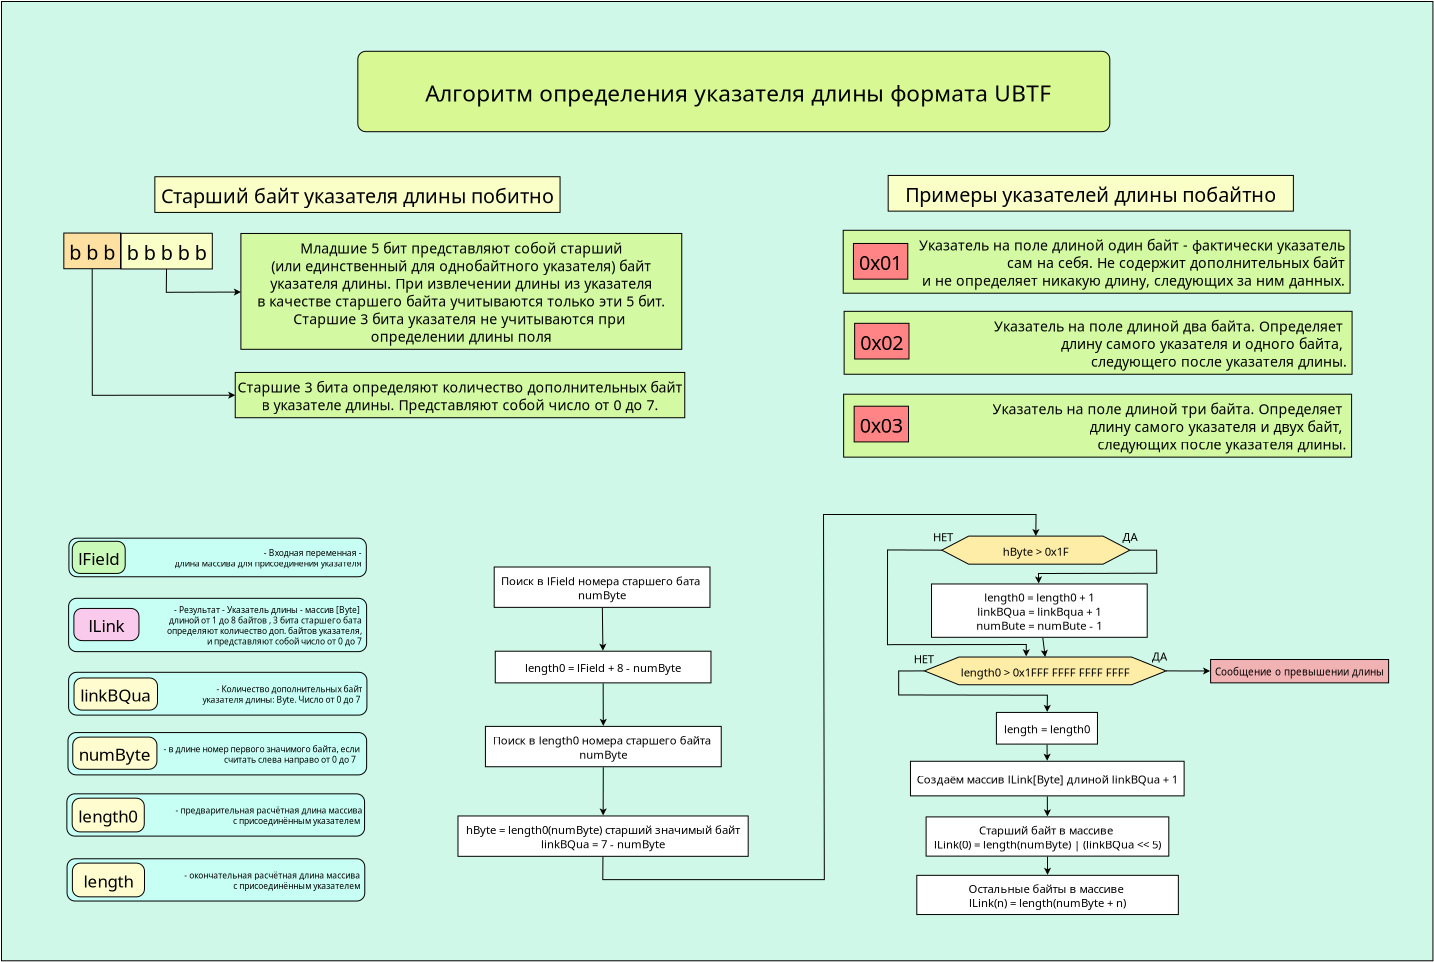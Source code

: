<?xml version="1.0" encoding="UTF-8"?>
<dia:diagram xmlns:dia="http://www.lysator.liu.se/~alla/dia/">
  <dia:layer name="Фон" visible="true" connectable="true" active="true">
    <dia:group>
      <dia:attribute name="meta">
        <dia:composite type="dict"/>
      </dia:attribute>
      <dia:attribute name="matrix">
        <dia:matrix xx="1" xy="0" yx="0" yy="1" x0="-152" y0="-122.864"/>
      </dia:attribute>
      <dia:object type="Standard - Box" version="0" id="O0">
        <dia:attribute name="obj_pos">
          <dia:point val="2.668,-64.888"/>
        </dia:attribute>
        <dia:attribute name="obj_bb">
          <dia:rectangle val="2.618,-64.938;145.86,31.091"/>
        </dia:attribute>
        <dia:attribute name="elem_corner">
          <dia:point val="2.668,-64.888"/>
        </dia:attribute>
        <dia:attribute name="elem_width">
          <dia:real val="143.143"/>
        </dia:attribute>
        <dia:attribute name="elem_height">
          <dia:real val="95.929"/>
        </dia:attribute>
        <dia:attribute name="inner_color">
          <dia:color val="#cff8e8ff"/>
        </dia:attribute>
        <dia:attribute name="show_background">
          <dia:boolean val="true"/>
        </dia:attribute>
      </dia:object>
      <dia:object type="Flowchart - Box" version="0" id="O1">
        <dia:attribute name="obj_pos">
          <dia:point val="38.301,-59.909"/>
        </dia:attribute>
        <dia:attribute name="obj_bb">
          <dia:rectangle val="38.251,-59.959;113.547,-51.82"/>
        </dia:attribute>
        <dia:attribute name="elem_corner">
          <dia:point val="38.301,-59.909"/>
        </dia:attribute>
        <dia:attribute name="elem_width">
          <dia:real val="75.196"/>
        </dia:attribute>
        <dia:attribute name="elem_height">
          <dia:real val="8.039"/>
        </dia:attribute>
        <dia:attribute name="border_width">
          <dia:real val="0.1"/>
        </dia:attribute>
        <dia:attribute name="inner_color">
          <dia:color val="#d8f894ff"/>
        </dia:attribute>
        <dia:attribute name="show_background">
          <dia:boolean val="true"/>
        </dia:attribute>
        <dia:attribute name="corner_radius">
          <dia:real val="0.8"/>
        </dia:attribute>
        <dia:attribute name="padding">
          <dia:real val="0.5"/>
        </dia:attribute>
        <dia:attribute name="text">
          <dia:composite type="text">
            <dia:attribute name="string">
              <dia:string>#Алгоритм определения указателя длины формата UBTF#</dia:string>
            </dia:attribute>
            <dia:attribute name="font">
              <dia:font family="sans" style="0" name="Helvetica"/>
            </dia:attribute>
            <dia:attribute name="height">
              <dia:real val="2.822"/>
            </dia:attribute>
            <dia:attribute name="pos">
              <dia:point val="75.899,-54.887"/>
            </dia:attribute>
            <dia:attribute name="color">
              <dia:color val="#000000ff"/>
            </dia:attribute>
            <dia:attribute name="alignment">
              <dia:enum val="1"/>
            </dia:attribute>
          </dia:composite>
        </dia:attribute>
      </dia:object>
      <dia:group>
        <dia:attribute name="meta">
          <dia:composite type="dict"/>
        </dia:attribute>
        <dia:attribute name="matrix">
          <dia:matrix xx="1.013" xy="0" yx="0" yy="1" x0="6.365" y0="29.118"/>
        </dia:attribute>
        <dia:object type="Flowchart - Box" version="0" id="O2">
          <dia:attribute name="obj_pos">
            <dia:point val="2.915,-20.9"/>
          </dia:attribute>
          <dia:attribute name="obj_bb">
            <dia:rectangle val="2.865,-20.95;32.444,-16.617"/>
          </dia:attribute>
          <dia:attribute name="elem_corner">
            <dia:point val="2.915,-20.9"/>
          </dia:attribute>
          <dia:attribute name="elem_width">
            <dia:real val="29.479"/>
          </dia:attribute>
          <dia:attribute name="elem_height">
            <dia:real val="4.233"/>
          </dia:attribute>
          <dia:attribute name="border_width">
            <dia:real val="0.1"/>
          </dia:attribute>
          <dia:attribute name="inner_color">
            <dia:color val="#c7fff5ff"/>
          </dia:attribute>
          <dia:attribute name="show_background">
            <dia:boolean val="true"/>
          </dia:attribute>
          <dia:attribute name="corner_radius">
            <dia:real val="0.8"/>
          </dia:attribute>
          <dia:attribute name="padding">
            <dia:real val="0.5"/>
          </dia:attribute>
          <dia:attribute name="text">
            <dia:composite type="text">
              <dia:attribute name="string">
                <dia:string># - в длине номер первого значимого байта, если
считать слева направо от 0 до 7   #</dia:string>
              </dia:attribute>
              <dia:attribute name="font">
                <dia:font family="sans" style="0" name="Helvetica"/>
              </dia:attribute>
              <dia:attribute name="height">
                <dia:real val="1.058"/>
              </dia:attribute>
              <dia:attribute name="pos">
                <dia:point val="31.944,-18.936"/>
              </dia:attribute>
              <dia:attribute name="color">
                <dia:color val="#000000ff"/>
              </dia:attribute>
              <dia:attribute name="alignment">
                <dia:enum val="2"/>
              </dia:attribute>
            </dia:composite>
          </dia:attribute>
        </dia:object>
        <dia:object type="Flowchart - Box" version="0" id="O3">
          <dia:attribute name="obj_pos">
            <dia:point val="3.384,-20.446"/>
          </dia:attribute>
          <dia:attribute name="obj_bb">
            <dia:rectangle val="3.334,-20.496;11.742,-17.179"/>
          </dia:attribute>
          <dia:attribute name="elem_corner">
            <dia:point val="3.384,-20.446"/>
          </dia:attribute>
          <dia:attribute name="elem_width">
            <dia:real val="8.308"/>
          </dia:attribute>
          <dia:attribute name="elem_height">
            <dia:real val="3.217"/>
          </dia:attribute>
          <dia:attribute name="border_width">
            <dia:real val="0.1"/>
          </dia:attribute>
          <dia:attribute name="inner_color">
            <dia:color val="#fffdd0ff"/>
          </dia:attribute>
          <dia:attribute name="show_background">
            <dia:boolean val="true"/>
          </dia:attribute>
          <dia:attribute name="corner_radius">
            <dia:real val="0.8"/>
          </dia:attribute>
          <dia:attribute name="padding">
            <dia:real val="0.5"/>
          </dia:attribute>
          <dia:attribute name="text">
            <dia:composite type="text">
              <dia:attribute name="string">
                <dia:string>#numByte#</dia:string>
              </dia:attribute>
              <dia:attribute name="font">
                <dia:font family="sans" style="0" name="Helvetica"/>
              </dia:attribute>
              <dia:attribute name="height">
                <dia:real val="2.117"/>
              </dia:attribute>
              <dia:attribute name="pos">
                <dia:point val="7.538,-18.085"/>
              </dia:attribute>
              <dia:attribute name="color">
                <dia:color val="#000000ff"/>
              </dia:attribute>
              <dia:attribute name="alignment">
                <dia:enum val="1"/>
              </dia:attribute>
            </dia:composite>
          </dia:attribute>
        </dia:object>
      </dia:group>
      <dia:group>
        <dia:attribute name="meta">
          <dia:composite type="dict"/>
        </dia:attribute>
        <dia:attribute name="matrix"/>
        <dia:object type="Flowchart - Box" version="0" id="O4">
          <dia:attribute name="obj_pos">
            <dia:point val="9.204,14.345"/>
          </dia:attribute>
          <dia:attribute name="obj_bb">
            <dia:rectangle val="9.154,14.295;39.024,18.624"/>
          </dia:attribute>
          <dia:attribute name="elem_corner">
            <dia:point val="9.204,14.345"/>
          </dia:attribute>
          <dia:attribute name="elem_width">
            <dia:real val="29.771"/>
          </dia:attribute>
          <dia:attribute name="elem_height">
            <dia:real val="4.229"/>
          </dia:attribute>
          <dia:attribute name="border_width">
            <dia:real val="0.1"/>
          </dia:attribute>
          <dia:attribute name="inner_color">
            <dia:color val="#c7fff5ff"/>
          </dia:attribute>
          <dia:attribute name="show_background">
            <dia:boolean val="true"/>
          </dia:attribute>
          <dia:attribute name="corner_radius">
            <dia:real val="0.8"/>
          </dia:attribute>
          <dia:attribute name="padding">
            <dia:real val="0.5"/>
          </dia:attribute>
          <dia:attribute name="text">
            <dia:composite type="text">
              <dia:attribute name="string">
                <dia:string># - предварительная расчётная длина массива
с присоединённым указателем#</dia:string>
              </dia:attribute>
              <dia:attribute name="font">
                <dia:font family="sans" style="0" name="Helvetica"/>
              </dia:attribute>
              <dia:attribute name="height">
                <dia:real val="1.058"/>
              </dia:attribute>
              <dia:attribute name="pos">
                <dia:point val="38.524,16.307"/>
              </dia:attribute>
              <dia:attribute name="color">
                <dia:color val="#000000ff"/>
              </dia:attribute>
              <dia:attribute name="alignment">
                <dia:enum val="2"/>
              </dia:attribute>
            </dia:composite>
          </dia:attribute>
        </dia:object>
        <dia:object type="Flowchart - Box" version="0" id="O5">
          <dia:attribute name="obj_pos">
            <dia:point val="9.735,14.781"/>
          </dia:attribute>
          <dia:attribute name="obj_bb">
            <dia:rectangle val="9.685,14.731;16.995,18.205"/>
          </dia:attribute>
          <dia:attribute name="elem_corner">
            <dia:point val="9.735,14.781"/>
          </dia:attribute>
          <dia:attribute name="elem_width">
            <dia:real val="7.21"/>
          </dia:attribute>
          <dia:attribute name="elem_height">
            <dia:real val="3.374"/>
          </dia:attribute>
          <dia:attribute name="border_width">
            <dia:real val="0.1"/>
          </dia:attribute>
          <dia:attribute name="inner_color">
            <dia:color val="#fffdd0ff"/>
          </dia:attribute>
          <dia:attribute name="show_background">
            <dia:boolean val="true"/>
          </dia:attribute>
          <dia:attribute name="corner_radius">
            <dia:real val="0.8"/>
          </dia:attribute>
          <dia:attribute name="padding">
            <dia:real val="0.5"/>
          </dia:attribute>
          <dia:attribute name="text">
            <dia:composite type="text">
              <dia:attribute name="string">
                <dia:string>#length0#</dia:string>
              </dia:attribute>
              <dia:attribute name="font">
                <dia:font family="sans" style="0" name="Helvetica"/>
              </dia:attribute>
              <dia:attribute name="height">
                <dia:real val="2.117"/>
              </dia:attribute>
              <dia:attribute name="pos">
                <dia:point val="13.34,17.22"/>
              </dia:attribute>
              <dia:attribute name="color">
                <dia:color val="#000000ff"/>
              </dia:attribute>
              <dia:attribute name="alignment">
                <dia:enum val="1"/>
              </dia:attribute>
            </dia:composite>
          </dia:attribute>
        </dia:object>
      </dia:group>
      <dia:group>
        <dia:attribute name="meta">
          <dia:composite type="dict"/>
        </dia:attribute>
        <dia:attribute name="matrix"/>
        <dia:object type="Flowchart - Box" version="0" id="O6">
          <dia:attribute name="obj_pos">
            <dia:point val="9.225,20.838"/>
          </dia:attribute>
          <dia:attribute name="obj_bb">
            <dia:rectangle val="9.175,20.788;39.046,25.117"/>
          </dia:attribute>
          <dia:attribute name="elem_corner">
            <dia:point val="9.225,20.838"/>
          </dia:attribute>
          <dia:attribute name="elem_width">
            <dia:real val="29.771"/>
          </dia:attribute>
          <dia:attribute name="elem_height">
            <dia:real val="4.229"/>
          </dia:attribute>
          <dia:attribute name="border_width">
            <dia:real val="0.1"/>
          </dia:attribute>
          <dia:attribute name="inner_color">
            <dia:color val="#c7fff5ff"/>
          </dia:attribute>
          <dia:attribute name="show_background">
            <dia:boolean val="true"/>
          </dia:attribute>
          <dia:attribute name="corner_radius">
            <dia:real val="0.8"/>
          </dia:attribute>
          <dia:attribute name="padding">
            <dia:real val="0.5"/>
          </dia:attribute>
          <dia:attribute name="text">
            <dia:composite type="text">
              <dia:attribute name="string">
                <dia:string># - окончательная расчётная длина массива
с присоединённым указателем#</dia:string>
              </dia:attribute>
              <dia:attribute name="font">
                <dia:font family="sans" style="0" name="Helvetica"/>
              </dia:attribute>
              <dia:attribute name="height">
                <dia:real val="1.058"/>
              </dia:attribute>
              <dia:attribute name="pos">
                <dia:point val="38.546,22.799"/>
              </dia:attribute>
              <dia:attribute name="color">
                <dia:color val="#000000ff"/>
              </dia:attribute>
              <dia:attribute name="alignment">
                <dia:enum val="2"/>
              </dia:attribute>
            </dia:composite>
          </dia:attribute>
        </dia:object>
        <dia:object type="Flowchart - Box" version="0" id="O7">
          <dia:attribute name="obj_pos">
            <dia:point val="9.757,21.274"/>
          </dia:attribute>
          <dia:attribute name="obj_bb">
            <dia:rectangle val="9.707,21.224;17.017,24.697"/>
          </dia:attribute>
          <dia:attribute name="elem_corner">
            <dia:point val="9.757,21.274"/>
          </dia:attribute>
          <dia:attribute name="elem_width">
            <dia:real val="7.21"/>
          </dia:attribute>
          <dia:attribute name="elem_height">
            <dia:real val="3.374"/>
          </dia:attribute>
          <dia:attribute name="border_width">
            <dia:real val="0.1"/>
          </dia:attribute>
          <dia:attribute name="inner_color">
            <dia:color val="#fffdd0ff"/>
          </dia:attribute>
          <dia:attribute name="show_background">
            <dia:boolean val="true"/>
          </dia:attribute>
          <dia:attribute name="corner_radius">
            <dia:real val="0.8"/>
          </dia:attribute>
          <dia:attribute name="padding">
            <dia:real val="0.5"/>
          </dia:attribute>
          <dia:attribute name="text">
            <dia:composite type="text">
              <dia:attribute name="string">
                <dia:string>#length#</dia:string>
              </dia:attribute>
              <dia:attribute name="font">
                <dia:font family="sans" style="0" name="Helvetica"/>
              </dia:attribute>
              <dia:attribute name="height">
                <dia:real val="2.117"/>
              </dia:attribute>
              <dia:attribute name="pos">
                <dia:point val="13.362,23.712"/>
              </dia:attribute>
              <dia:attribute name="color">
                <dia:color val="#000000ff"/>
              </dia:attribute>
              <dia:attribute name="alignment">
                <dia:enum val="1"/>
              </dia:attribute>
            </dia:composite>
          </dia:attribute>
        </dia:object>
      </dia:group>
      <dia:group>
        <dia:attribute name="meta">
          <dia:composite type="dict"/>
        </dia:attribute>
        <dia:attribute name="matrix"/>
        <dia:object type="Flowchart - Box" version="0" id="O8">
          <dia:attribute name="obj_pos">
            <dia:point val="9.41,-11.221"/>
          </dia:attribute>
          <dia:attribute name="obj_bb">
            <dia:rectangle val="9.36,-11.271;39.202,-7.314"/>
          </dia:attribute>
          <dia:attribute name="elem_corner">
            <dia:point val="9.41,-11.221"/>
          </dia:attribute>
          <dia:attribute name="elem_width">
            <dia:real val="29.741"/>
          </dia:attribute>
          <dia:attribute name="elem_height">
            <dia:real val="3.858"/>
          </dia:attribute>
          <dia:attribute name="border_width">
            <dia:real val="0.1"/>
          </dia:attribute>
          <dia:attribute name="inner_color">
            <dia:color val="#c7fff5ff"/>
          </dia:attribute>
          <dia:attribute name="show_background">
            <dia:boolean val="true"/>
          </dia:attribute>
          <dia:attribute name="corner_radius">
            <dia:real val="0.8"/>
          </dia:attribute>
          <dia:attribute name="padding">
            <dia:real val="0.5"/>
          </dia:attribute>
          <dia:attribute name="text">
            <dia:composite type="text">
              <dia:attribute name="string">
                <dia:string># - Входная переменная -
длина массива для присоединения указателя#</dia:string>
              </dia:attribute>
              <dia:attribute name="font">
                <dia:font family="sans" style="0" name="Helvetica"/>
              </dia:attribute>
              <dia:attribute name="height">
                <dia:real val="1.058"/>
              </dia:attribute>
              <dia:attribute name="pos">
                <dia:point val="38.702,-9.446"/>
              </dia:attribute>
              <dia:attribute name="color">
                <dia:color val="#000000ff"/>
              </dia:attribute>
              <dia:attribute name="alignment">
                <dia:enum val="2"/>
              </dia:attribute>
            </dia:composite>
          </dia:attribute>
        </dia:object>
        <dia:object type="Flowchart - Box" version="0" id="O9">
          <dia:attribute name="obj_pos">
            <dia:point val="9.747,-10.91"/>
          </dia:attribute>
          <dia:attribute name="obj_bb">
            <dia:rectangle val="9.697,-10.96;15.087,-7.643"/>
          </dia:attribute>
          <dia:attribute name="elem_corner">
            <dia:point val="9.747,-10.91"/>
          </dia:attribute>
          <dia:attribute name="elem_width">
            <dia:real val="5.29"/>
          </dia:attribute>
          <dia:attribute name="elem_height">
            <dia:real val="3.217"/>
          </dia:attribute>
          <dia:attribute name="border_width">
            <dia:real val="0.1"/>
          </dia:attribute>
          <dia:attribute name="inner_color">
            <dia:color val="#cafab9ff"/>
          </dia:attribute>
          <dia:attribute name="show_background">
            <dia:boolean val="true"/>
          </dia:attribute>
          <dia:attribute name="corner_radius">
            <dia:real val="0.8"/>
          </dia:attribute>
          <dia:attribute name="padding">
            <dia:real val="0.5"/>
          </dia:attribute>
          <dia:attribute name="text">
            <dia:composite type="text">
              <dia:attribute name="string">
                <dia:string>#lField#</dia:string>
              </dia:attribute>
              <dia:attribute name="font">
                <dia:font family="sans" style="0" name="Helvetica"/>
              </dia:attribute>
              <dia:attribute name="height">
                <dia:real val="2.117"/>
              </dia:attribute>
              <dia:attribute name="pos">
                <dia:point val="12.392,-8.549"/>
              </dia:attribute>
              <dia:attribute name="color">
                <dia:color val="#000000ff"/>
              </dia:attribute>
              <dia:attribute name="alignment">
                <dia:enum val="1"/>
              </dia:attribute>
            </dia:composite>
          </dia:attribute>
        </dia:object>
      </dia:group>
      <dia:group>
        <dia:attribute name="meta">
          <dia:composite type="dict"/>
        </dia:attribute>
        <dia:attribute name="matrix"/>
        <dia:object type="Flowchart - Box" version="0" id="O10">
          <dia:attribute name="obj_pos">
            <dia:point val="9.379,-5.206"/>
          </dia:attribute>
          <dia:attribute name="obj_bb">
            <dia:rectangle val="9.329,-5.256;39.228,0.178"/>
          </dia:attribute>
          <dia:attribute name="elem_corner">
            <dia:point val="9.379,-5.206"/>
          </dia:attribute>
          <dia:attribute name="elem_width">
            <dia:real val="29.799"/>
          </dia:attribute>
          <dia:attribute name="elem_height">
            <dia:real val="5.333"/>
          </dia:attribute>
          <dia:attribute name="border_width">
            <dia:real val="0.1"/>
          </dia:attribute>
          <dia:attribute name="inner_color">
            <dia:color val="#c7fff5ff"/>
          </dia:attribute>
          <dia:attribute name="show_background">
            <dia:boolean val="true"/>
          </dia:attribute>
          <dia:attribute name="corner_radius">
            <dia:real val="0.8"/>
          </dia:attribute>
          <dia:attribute name="padding">
            <dia:real val="0.5"/>
          </dia:attribute>
          <dia:attribute name="text">
            <dia:composite type="text">
              <dia:attribute name="string">
                <dia:string># - Результат - Указатель длины - массив [Byte] 
длиной от 1 до 8 байтов , 3 бита старшего бата
определяют количество доп. байтов указателя,
и представляют собой число от 0 до 7#</dia:string>
              </dia:attribute>
              <dia:attribute name="font">
                <dia:font family="sans" style="0" name="Helvetica"/>
              </dia:attribute>
              <dia:attribute name="height">
                <dia:real val="1.058"/>
              </dia:attribute>
              <dia:attribute name="pos">
                <dia:point val="38.728,-3.751"/>
              </dia:attribute>
              <dia:attribute name="color">
                <dia:color val="#000000ff"/>
              </dia:attribute>
              <dia:attribute name="alignment">
                <dia:enum val="2"/>
              </dia:attribute>
            </dia:composite>
          </dia:attribute>
        </dia:object>
        <dia:object type="Flowchart - Box" version="0" id="O11">
          <dia:attribute name="obj_pos">
            <dia:point val="9.905,-4.194"/>
          </dia:attribute>
          <dia:attribute name="obj_bb">
            <dia:rectangle val="9.855,-4.244;16.462,-0.927"/>
          </dia:attribute>
          <dia:attribute name="elem_corner">
            <dia:point val="9.905,-4.194"/>
          </dia:attribute>
          <dia:attribute name="elem_width">
            <dia:real val="6.508"/>
          </dia:attribute>
          <dia:attribute name="elem_height">
            <dia:real val="3.217"/>
          </dia:attribute>
          <dia:attribute name="border_width">
            <dia:real val="0.1"/>
          </dia:attribute>
          <dia:attribute name="inner_color">
            <dia:color val="#facaecff"/>
          </dia:attribute>
          <dia:attribute name="show_background">
            <dia:boolean val="true"/>
          </dia:attribute>
          <dia:attribute name="corner_radius">
            <dia:real val="0.8"/>
          </dia:attribute>
          <dia:attribute name="padding">
            <dia:real val="0.5"/>
          </dia:attribute>
          <dia:attribute name="text">
            <dia:composite type="text">
              <dia:attribute name="string">
                <dia:string>#lLink#</dia:string>
              </dia:attribute>
              <dia:attribute name="font">
                <dia:font family="sans" style="0" name="Helvetica"/>
              </dia:attribute>
              <dia:attribute name="height">
                <dia:real val="2.117"/>
              </dia:attribute>
              <dia:attribute name="pos">
                <dia:point val="13.159,-1.834"/>
              </dia:attribute>
              <dia:attribute name="color">
                <dia:color val="#000000ff"/>
              </dia:attribute>
              <dia:attribute name="alignment">
                <dia:enum val="1"/>
              </dia:attribute>
            </dia:composite>
          </dia:attribute>
        </dia:object>
      </dia:group>
      <dia:object type="Flowchart - Box" version="0" id="O12">
        <dia:attribute name="obj_pos">
          <dia:point val="51.938,-8.337"/>
        </dia:attribute>
        <dia:attribute name="obj_bb">
          <dia:rectangle val="51.888,-8.387;73.566,-4.252"/>
        </dia:attribute>
        <dia:attribute name="elem_corner">
          <dia:point val="51.938,-8.337"/>
        </dia:attribute>
        <dia:attribute name="elem_width">
          <dia:real val="21.578"/>
        </dia:attribute>
        <dia:attribute name="elem_height">
          <dia:real val="4.035"/>
        </dia:attribute>
        <dia:attribute name="show_background">
          <dia:boolean val="true"/>
        </dia:attribute>
        <dia:attribute name="padding">
          <dia:real val="0.5"/>
        </dia:attribute>
        <dia:attribute name="text">
          <dia:composite type="text">
            <dia:attribute name="string">
              <dia:string>#Поиск в lField номера старшего бата 
numByte#</dia:string>
            </dia:attribute>
            <dia:attribute name="font">
              <dia:font family="sans" style="0" name="Helvetica"/>
            </dia:attribute>
            <dia:attribute name="height">
              <dia:real val="1.411"/>
            </dia:attribute>
            <dia:attribute name="pos">
              <dia:point val="62.727,-6.524"/>
            </dia:attribute>
            <dia:attribute name="color">
              <dia:color val="#000000ff"/>
            </dia:attribute>
            <dia:attribute name="alignment">
              <dia:enum val="1"/>
            </dia:attribute>
          </dia:composite>
        </dia:attribute>
      </dia:object>
      <dia:object type="Flowchart - Box" version="0" id="O13">
        <dia:attribute name="obj_pos">
          <dia:point val="52.045,0.083"/>
        </dia:attribute>
        <dia:attribute name="obj_bb">
          <dia:rectangle val="51.995,0.033;73.665,3.298"/>
        </dia:attribute>
        <dia:attribute name="elem_corner">
          <dia:point val="52.045,0.083"/>
        </dia:attribute>
        <dia:attribute name="elem_width">
          <dia:real val="21.57"/>
        </dia:attribute>
        <dia:attribute name="elem_height">
          <dia:real val="3.166"/>
        </dia:attribute>
        <dia:attribute name="show_background">
          <dia:boolean val="true"/>
        </dia:attribute>
        <dia:attribute name="padding">
          <dia:real val="0.5"/>
        </dia:attribute>
        <dia:attribute name="text">
          <dia:composite type="text">
            <dia:attribute name="string">
              <dia:string>#length0 = lField + 8 - numByte#</dia:string>
            </dia:attribute>
            <dia:attribute name="font">
              <dia:font family="sans" style="0" name="Helvetica"/>
            </dia:attribute>
            <dia:attribute name="height">
              <dia:real val="1.411"/>
            </dia:attribute>
            <dia:attribute name="pos">
              <dia:point val="62.83,2.167"/>
            </dia:attribute>
            <dia:attribute name="color">
              <dia:color val="#000000ff"/>
            </dia:attribute>
            <dia:attribute name="alignment">
              <dia:enum val="1"/>
            </dia:attribute>
          </dia:composite>
        </dia:attribute>
      </dia:object>
      <dia:object type="Flowchart - Box" version="0" id="O14">
        <dia:attribute name="obj_pos">
          <dia:point val="51.061,7.601"/>
        </dia:attribute>
        <dia:attribute name="obj_bb">
          <dia:rectangle val="51.011,7.551;74.691,11.685"/>
        </dia:attribute>
        <dia:attribute name="elem_corner">
          <dia:point val="51.061,7.601"/>
        </dia:attribute>
        <dia:attribute name="elem_width">
          <dia:real val="23.58"/>
        </dia:attribute>
        <dia:attribute name="elem_height">
          <dia:real val="4.035"/>
        </dia:attribute>
        <dia:attribute name="show_background">
          <dia:boolean val="true"/>
        </dia:attribute>
        <dia:attribute name="padding">
          <dia:real val="0.5"/>
        </dia:attribute>
        <dia:attribute name="text">
          <dia:composite type="text">
            <dia:attribute name="string">
              <dia:string>#Поиск в length0 номера старшего байта 
numByte#</dia:string>
            </dia:attribute>
            <dia:attribute name="font">
              <dia:font family="sans" style="0" name="Helvetica"/>
            </dia:attribute>
            <dia:attribute name="height">
              <dia:real val="1.411"/>
            </dia:attribute>
            <dia:attribute name="pos">
              <dia:point val="62.851,9.414"/>
            </dia:attribute>
            <dia:attribute name="color">
              <dia:color val="#000000ff"/>
            </dia:attribute>
            <dia:attribute name="alignment">
              <dia:enum val="1"/>
            </dia:attribute>
          </dia:composite>
        </dia:attribute>
      </dia:object>
      <dia:object type="Flowchart - Box" version="0" id="O15">
        <dia:attribute name="obj_pos">
          <dia:point val="48.316,16.559"/>
        </dia:attribute>
        <dia:attribute name="obj_bb">
          <dia:rectangle val="48.266,16.509;77.386,20.644"/>
        </dia:attribute>
        <dia:attribute name="elem_corner">
          <dia:point val="48.316,16.559"/>
        </dia:attribute>
        <dia:attribute name="elem_width">
          <dia:real val="29.02"/>
        </dia:attribute>
        <dia:attribute name="elem_height">
          <dia:real val="4.035"/>
        </dia:attribute>
        <dia:attribute name="show_background">
          <dia:boolean val="true"/>
        </dia:attribute>
        <dia:attribute name="padding">
          <dia:real val="0.5"/>
        </dia:attribute>
        <dia:attribute name="text">
          <dia:composite type="text">
            <dia:attribute name="string">
              <dia:string>#hByte = length0(numByte) старший значимый байт
linkBQua = 7 - numByte#</dia:string>
            </dia:attribute>
            <dia:attribute name="font">
              <dia:font family="sans" style="0" name="Helvetica"/>
            </dia:attribute>
            <dia:attribute name="height">
              <dia:real val="1.411"/>
            </dia:attribute>
            <dia:attribute name="pos">
              <dia:point val="62.826,18.372"/>
            </dia:attribute>
            <dia:attribute name="color">
              <dia:color val="#000000ff"/>
            </dia:attribute>
            <dia:attribute name="alignment">
              <dia:enum val="1"/>
            </dia:attribute>
          </dia:composite>
        </dia:attribute>
        <dia:connections>
          <dia:connection handle="1" to="O16" connection="16"/>
        </dia:connections>
      </dia:object>
      <dia:object type="Flowchart - Box" version="0" id="O16">
        <dia:attribute name="obj_pos">
          <dia:point val="123.578,0.912"/>
        </dia:attribute>
        <dia:attribute name="obj_bb">
          <dia:rectangle val="123.528,0.862;141.428,3.297"/>
        </dia:attribute>
        <dia:attribute name="elem_corner">
          <dia:point val="123.578,0.912"/>
        </dia:attribute>
        <dia:attribute name="elem_width">
          <dia:real val="17.8"/>
        </dia:attribute>
        <dia:attribute name="elem_height">
          <dia:real val="2.335"/>
        </dia:attribute>
        <dia:attribute name="inner_color">
          <dia:color val="#f1b2b3ff"/>
        </dia:attribute>
        <dia:attribute name="show_background">
          <dia:boolean val="true"/>
        </dia:attribute>
        <dia:attribute name="padding">
          <dia:real val="0.5"/>
        </dia:attribute>
        <dia:attribute name="text">
          <dia:composite type="text">
            <dia:attribute name="string">
              <dia:string>#Сообщение о превышении длины#</dia:string>
            </dia:attribute>
            <dia:attribute name="font">
              <dia:font family="sans" style="0" name="Helvetica"/>
            </dia:attribute>
            <dia:attribute name="height">
              <dia:real val="1.235"/>
            </dia:attribute>
            <dia:attribute name="pos">
              <dia:point val="132.478,2.518"/>
            </dia:attribute>
            <dia:attribute name="color">
              <dia:color val="#000000ff"/>
            </dia:attribute>
            <dia:attribute name="alignment">
              <dia:enum val="1"/>
            </dia:attribute>
          </dia:composite>
        </dia:attribute>
        <dia:connections>
          <dia:connection handle="4" to="O22" connection="16"/>
        </dia:connections>
      </dia:object>
      <dia:object type="Standard - Line" version="0" id="O17">
        <dia:attribute name="obj_pos">
          <dia:point val="119.12,2.053"/>
        </dia:attribute>
        <dia:attribute name="obj_bb">
          <dia:rectangle val="119.07,1.699;123.578,2.422"/>
        </dia:attribute>
        <dia:attribute name="conn_endpoints">
          <dia:point val="119.12,2.053"/>
          <dia:point val="123.528,2.062"/>
        </dia:attribute>
        <dia:attribute name="numcp">
          <dia:int val="1"/>
        </dia:attribute>
        <dia:attribute name="end_arrow">
          <dia:enum val="22"/>
        </dia:attribute>
        <dia:attribute name="end_arrow_length">
          <dia:real val="0.5"/>
        </dia:attribute>
        <dia:attribute name="end_arrow_width">
          <dia:real val="0.5"/>
        </dia:attribute>
        <dia:connections>
          <dia:connection handle="4" to="O27" connection="16"/>
        </dia:connections>
      </dia:object>
      <dia:object type="Standard - PolyLine" version="0" id="O18">
        <dia:attribute name="obj_pos">
          <dia:point val="94.956,2.053"/>
        </dia:attribute>
        <dia:attribute name="obj_bb">
          <dia:rectangle val="92.336,2.003;107.583,7.788"/>
        </dia:attribute>
        <dia:attribute name="poly_points">
          <dia:point val="94.956,2.053"/>
          <dia:point val="92.386,2.059"/>
          <dia:point val="92.386,4.458"/>
          <dia:point val="107.258,4.481"/>
          <dia:point val="107.211,7.788"/>
        </dia:attribute>
        <dia:attribute name="end_arrow">
          <dia:enum val="22"/>
        </dia:attribute>
        <dia:attribute name="end_arrow_length">
          <dia:real val="0.5"/>
        </dia:attribute>
        <dia:attribute name="end_arrow_width">
          <dia:real val="0.5"/>
        </dia:attribute>
      </dia:object>
      <dia:object type="Standard - PolyLine" version="0" id="O19">
        <dia:attribute name="obj_pos">
          <dia:point val="115.502,-10.023"/>
        </dia:attribute>
        <dia:attribute name="obj_bb">
          <dia:rectangle val="106.075,-10.073;118.246,-3.974"/>
        </dia:attribute>
        <dia:attribute name="poly_points">
          <dia:point val="115.502,-10.023"/>
          <dia:point val="118.183,-10.018"/>
          <dia:point val="118.196,-7.717"/>
          <dia:point val="106.363,-7.687"/>
          <dia:point val="106.454,-3.974"/>
        </dia:attribute>
        <dia:attribute name="end_arrow">
          <dia:enum val="22"/>
        </dia:attribute>
        <dia:attribute name="end_arrow_length">
          <dia:real val="0.5"/>
        </dia:attribute>
        <dia:attribute name="end_arrow_width">
          <dia:real val="0.5"/>
        </dia:attribute>
      </dia:object>
      <dia:group>
        <dia:attribute name="meta">
          <dia:composite type="dict"/>
        </dia:attribute>
        <dia:attribute name="matrix"/>
        <dia:object type="Flowchart - Box" version="0" id="O20">
          <dia:attribute name="obj_pos">
            <dia:point val="9.379,2.193"/>
          </dia:attribute>
          <dia:attribute name="obj_bb">
            <dia:rectangle val="9.329,2.143;39.259,6.521"/>
          </dia:attribute>
          <dia:attribute name="elem_corner">
            <dia:point val="9.379,2.193"/>
          </dia:attribute>
          <dia:attribute name="elem_width">
            <dia:real val="29.83"/>
          </dia:attribute>
          <dia:attribute name="elem_height">
            <dia:real val="4.278"/>
          </dia:attribute>
          <dia:attribute name="border_width">
            <dia:real val="0.1"/>
          </dia:attribute>
          <dia:attribute name="inner_color">
            <dia:color val="#c7fff5ff"/>
          </dia:attribute>
          <dia:attribute name="show_background">
            <dia:boolean val="true"/>
          </dia:attribute>
          <dia:attribute name="corner_radius">
            <dia:real val="0.8"/>
          </dia:attribute>
          <dia:attribute name="padding">
            <dia:real val="0.5"/>
          </dia:attribute>
          <dia:attribute name="text">
            <dia:composite type="text">
              <dia:attribute name="string">
                <dia:string>#- Количество дополнительных байт
указателя длины: Byte. Число от 0 до 7 #</dia:string>
              </dia:attribute>
              <dia:attribute name="font">
                <dia:font family="sans" style="0" name="Helvetica"/>
              </dia:attribute>
              <dia:attribute name="height">
                <dia:real val="1.058"/>
              </dia:attribute>
              <dia:attribute name="pos">
                <dia:point val="38.759,4.179"/>
              </dia:attribute>
              <dia:attribute name="color">
                <dia:color val="#000000ff"/>
              </dia:attribute>
              <dia:attribute name="alignment">
                <dia:enum val="2"/>
              </dia:attribute>
            </dia:composite>
          </dia:attribute>
        </dia:object>
        <dia:object type="Flowchart - Box" version="0" id="O21">
          <dia:attribute name="obj_pos">
            <dia:point val="9.92,2.758"/>
          </dia:attribute>
          <dia:attribute name="obj_bb">
            <dia:rectangle val="9.87,2.708;18.317,6.024"/>
          </dia:attribute>
          <dia:attribute name="elem_corner">
            <dia:point val="9.92,2.758"/>
          </dia:attribute>
          <dia:attribute name="elem_width">
            <dia:real val="8.348"/>
          </dia:attribute>
          <dia:attribute name="elem_height">
            <dia:real val="3.217"/>
          </dia:attribute>
          <dia:attribute name="border_width">
            <dia:real val="0.1"/>
          </dia:attribute>
          <dia:attribute name="inner_color">
            <dia:color val="#fffdd0ff"/>
          </dia:attribute>
          <dia:attribute name="show_background">
            <dia:boolean val="true"/>
          </dia:attribute>
          <dia:attribute name="corner_radius">
            <dia:real val="0.8"/>
          </dia:attribute>
          <dia:attribute name="padding">
            <dia:real val="0.5"/>
          </dia:attribute>
          <dia:attribute name="text">
            <dia:composite type="text">
              <dia:attribute name="string">
                <dia:string>#linkBQua#</dia:string>
              </dia:attribute>
              <dia:attribute name="font">
                <dia:font family="sans" style="0" name="Helvetica"/>
              </dia:attribute>
              <dia:attribute name="height">
                <dia:real val="2.117"/>
              </dia:attribute>
              <dia:attribute name="pos">
                <dia:point val="14.094,5.118"/>
              </dia:attribute>
              <dia:attribute name="color">
                <dia:color val="#000000ff"/>
              </dia:attribute>
              <dia:attribute name="alignment">
                <dia:enum val="1"/>
              </dia:attribute>
            </dia:composite>
          </dia:attribute>
        </dia:object>
      </dia:group>
      <dia:object type="Flowchart - Box" version="0" id="O22">
        <dia:attribute name="obj_pos">
          <dia:point val="102.158,6.205"/>
        </dia:attribute>
        <dia:attribute name="obj_bb">
          <dia:rectangle val="102.108,6.155;112.314,9.421"/>
        </dia:attribute>
        <dia:attribute name="elem_corner">
          <dia:point val="102.158,6.205"/>
        </dia:attribute>
        <dia:attribute name="elem_width">
          <dia:real val="10.106"/>
        </dia:attribute>
        <dia:attribute name="elem_height">
          <dia:real val="3.166"/>
        </dia:attribute>
        <dia:attribute name="show_background">
          <dia:boolean val="true"/>
        </dia:attribute>
        <dia:attribute name="padding">
          <dia:real val="0.5"/>
        </dia:attribute>
        <dia:attribute name="text">
          <dia:composite type="text">
            <dia:attribute name="string">
              <dia:string>#length = length0#</dia:string>
            </dia:attribute>
            <dia:attribute name="font">
              <dia:font family="sans" style="0" name="Helvetica"/>
            </dia:attribute>
            <dia:attribute name="height">
              <dia:real val="1.411"/>
            </dia:attribute>
            <dia:attribute name="pos">
              <dia:point val="107.211,8.289"/>
            </dia:attribute>
            <dia:attribute name="color">
              <dia:color val="#000000ff"/>
            </dia:attribute>
            <dia:attribute name="alignment">
              <dia:enum val="1"/>
            </dia:attribute>
          </dia:composite>
        </dia:attribute>
      </dia:object>
      <dia:object type="Standard - PolyLine" version="0" id="O23">
        <dia:attribute name="obj_pos">
          <dia:point val="96.697,-10.023"/>
        </dia:attribute>
        <dia:attribute name="obj_bb">
          <dia:rectangle val="91.215,-10.095;105.505,0.647"/>
        </dia:attribute>
        <dia:attribute name="poly_points">
          <dia:point val="96.697,-10.023"/>
          <dia:point val="91.271,-10.045"/>
          <dia:point val="91.265,-0.571"/>
          <dia:point val="105.149,-0.587"/>
          <dia:point val="105.134,0.596"/>
        </dia:attribute>
        <dia:attribute name="end_arrow">
          <dia:enum val="22"/>
        </dia:attribute>
        <dia:attribute name="end_arrow_length">
          <dia:real val="0.5"/>
        </dia:attribute>
        <dia:attribute name="end_arrow_width">
          <dia:real val="0.5"/>
        </dia:attribute>
      </dia:object>
      <dia:group>
        <dia:attribute name="meta">
          <dia:composite type="dict"/>
        </dia:attribute>
        <dia:attribute name="matrix"/>
        <dia:object type="Standard - Text" version="1" id="O24">
          <dia:attribute name="obj_pos">
            <dia:point val="114.778,-10.945"/>
          </dia:attribute>
          <dia:attribute name="obj_bb">
            <dia:rectangle val="114.778,-12.152;116.281,-10.615"/>
          </dia:attribute>
          <dia:attribute name="text">
            <dia:composite type="text">
              <dia:attribute name="string">
                <dia:string>#ДА#</dia:string>
              </dia:attribute>
              <dia:attribute name="font">
                <dia:font family="sans" style="0" name="Helvetica"/>
              </dia:attribute>
              <dia:attribute name="height">
                <dia:real val="1.411"/>
              </dia:attribute>
              <dia:attribute name="pos">
                <dia:point val="114.778,-10.945"/>
              </dia:attribute>
              <dia:attribute name="color">
                <dia:color val="#000000ff"/>
              </dia:attribute>
              <dia:attribute name="alignment">
                <dia:enum val="0"/>
              </dia:attribute>
            </dia:composite>
          </dia:attribute>
          <dia:attribute name="valign">
            <dia:enum val="3"/>
          </dia:attribute>
        </dia:object>
        <dia:object type="Standard - Text" version="1" id="O25">
          <dia:attribute name="obj_pos">
            <dia:point val="95.806,-10.914"/>
          </dia:attribute>
          <dia:attribute name="obj_bb">
            <dia:rectangle val="95.806,-12.121;97.899,-10.583"/>
          </dia:attribute>
          <dia:attribute name="text">
            <dia:composite type="text">
              <dia:attribute name="string">
                <dia:string>#НЕТ#</dia:string>
              </dia:attribute>
              <dia:attribute name="font">
                <dia:font family="sans" style="0" name="Helvetica"/>
              </dia:attribute>
              <dia:attribute name="height">
                <dia:real val="1.411"/>
              </dia:attribute>
              <dia:attribute name="pos">
                <dia:point val="95.806,-10.914"/>
              </dia:attribute>
              <dia:attribute name="color">
                <dia:color val="#000000ff"/>
              </dia:attribute>
              <dia:attribute name="alignment">
                <dia:enum val="0"/>
              </dia:attribute>
            </dia:composite>
          </dia:attribute>
          <dia:attribute name="valign">
            <dia:enum val="3"/>
          </dia:attribute>
        </dia:object>
        <dia:object type="Flowchart - Preparation" version="1" id="O26">
          <dia:attribute name="obj_pos">
            <dia:point val="96.697,-11.428"/>
          </dia:attribute>
          <dia:attribute name="obj_bb">
            <dia:rectangle val="96.481,-11.528;115.718,-8.518"/>
          </dia:attribute>
          <dia:attribute name="meta">
            <dia:composite type="dict"/>
          </dia:attribute>
          <dia:attribute name="elem_corner">
            <dia:point val="96.697,-11.428"/>
          </dia:attribute>
          <dia:attribute name="elem_width">
            <dia:real val="18.805"/>
          </dia:attribute>
          <dia:attribute name="elem_height">
            <dia:real val="2.809"/>
          </dia:attribute>
          <dia:attribute name="line_width">
            <dia:real val="0.1"/>
          </dia:attribute>
          <dia:attribute name="line_colour">
            <dia:color val="#000000ff"/>
          </dia:attribute>
          <dia:attribute name="fill_colour">
            <dia:color val="#fdeda6ff"/>
          </dia:attribute>
          <dia:attribute name="show_background">
            <dia:boolean val="true"/>
          </dia:attribute>
          <dia:attribute name="line_style">
            <dia:enum val="0"/>
            <dia:real val="1"/>
          </dia:attribute>
          <dia:attribute name="padding">
            <dia:real val="0.1"/>
          </dia:attribute>
          <dia:attribute name="text">
            <dia:composite type="text">
              <dia:attribute name="string">
                <dia:string>#hByte &gt; 0x1F#</dia:string>
              </dia:attribute>
              <dia:attribute name="font">
                <dia:font family="sans" style="0" name="Helvetica"/>
              </dia:attribute>
              <dia:attribute name="height">
                <dia:real val="1.411"/>
              </dia:attribute>
              <dia:attribute name="pos">
                <dia:point val="106.1,-9.522"/>
              </dia:attribute>
              <dia:attribute name="color">
                <dia:color val="#000000ff"/>
              </dia:attribute>
              <dia:attribute name="alignment">
                <dia:enum val="1"/>
              </dia:attribute>
            </dia:composite>
          </dia:attribute>
          <dia:attribute name="text_fitting">
            <dia:enum val="1"/>
          </dia:attribute>
          <dia:attribute name="flip_horizontal">
            <dia:boolean val="false"/>
          </dia:attribute>
          <dia:attribute name="flip_vertical">
            <dia:boolean val="false"/>
          </dia:attribute>
          <dia:attribute name="subscale">
            <dia:real val="1"/>
          </dia:attribute>
        </dia:object>
        <dia:connections>
          <dia:connection handle="0" to="O27" connection="16"/>
        </dia:connections>
      </dia:group>
      <dia:object type="Flowchart - Box" version="0" id="O27">
        <dia:attribute name="obj_pos">
          <dia:point val="95.669,-6.641"/>
        </dia:attribute>
        <dia:attribute name="obj_bb">
          <dia:rectangle val="95.619,-6.691;117.289,-1.258"/>
        </dia:attribute>
        <dia:attribute name="elem_corner">
          <dia:point val="95.669,-6.641"/>
        </dia:attribute>
        <dia:attribute name="elem_width">
          <dia:real val="21.57"/>
        </dia:attribute>
        <dia:attribute name="elem_height">
          <dia:real val="5.333"/>
        </dia:attribute>
        <dia:attribute name="show_background">
          <dia:boolean val="true"/>
        </dia:attribute>
        <dia:attribute name="padding">
          <dia:real val="0.5"/>
        </dia:attribute>
        <dia:attribute name="text">
          <dia:composite type="text">
            <dia:attribute name="string">
              <dia:string>#length0 = length0 + 1
linkBQua = linkBqua + 1
numBute = numBute - 1#</dia:string>
            </dia:attribute>
            <dia:attribute name="font">
              <dia:font family="sans" style="0" name="Helvetica"/>
            </dia:attribute>
            <dia:attribute name="height">
              <dia:real val="1.411"/>
            </dia:attribute>
            <dia:attribute name="pos">
              <dia:point val="106.454,-4.884"/>
            </dia:attribute>
            <dia:attribute name="color">
              <dia:color val="#000000ff"/>
            </dia:attribute>
            <dia:attribute name="alignment">
              <dia:enum val="1"/>
            </dia:attribute>
          </dia:composite>
        </dia:attribute>
      </dia:object>
      <dia:object type="Standard - Line" version="0" id="O28">
        <dia:attribute name="obj_pos">
          <dia:point val="106.796,-1.257"/>
        </dia:attribute>
        <dia:attribute name="obj_bb">
          <dia:rectangle val="106.589,-1.313;107.307,0.722"/>
        </dia:attribute>
        <dia:attribute name="conn_endpoints">
          <dia:point val="106.796,-1.257"/>
          <dia:point val="107.038,0.666"/>
        </dia:attribute>
        <dia:attribute name="numcp">
          <dia:int val="1"/>
        </dia:attribute>
        <dia:attribute name="end_arrow">
          <dia:enum val="22"/>
        </dia:attribute>
        <dia:attribute name="end_arrow_length">
          <dia:real val="0.5"/>
        </dia:attribute>
        <dia:attribute name="end_arrow_width">
          <dia:real val="0.5"/>
        </dia:attribute>
      </dia:object>
      <dia:group>
        <dia:attribute name="meta">
          <dia:composite type="dict"/>
        </dia:attribute>
        <dia:attribute name="matrix"/>
        <dia:object type="Standard - Text" version="1" id="O29">
          <dia:attribute name="obj_pos">
            <dia:point val="117.722,1.004"/>
          </dia:attribute>
          <dia:attribute name="obj_bb">
            <dia:rectangle val="117.722,-0.202;119.224,1.335"/>
          </dia:attribute>
          <dia:attribute name="text">
            <dia:composite type="text">
              <dia:attribute name="string">
                <dia:string>#ДА#</dia:string>
              </dia:attribute>
              <dia:attribute name="font">
                <dia:font family="sans" style="0" name="Helvetica"/>
              </dia:attribute>
              <dia:attribute name="height">
                <dia:real val="1.411"/>
              </dia:attribute>
              <dia:attribute name="pos">
                <dia:point val="117.722,1.004"/>
              </dia:attribute>
              <dia:attribute name="color">
                <dia:color val="#000000ff"/>
              </dia:attribute>
              <dia:attribute name="alignment">
                <dia:enum val="0"/>
              </dia:attribute>
            </dia:composite>
          </dia:attribute>
          <dia:attribute name="valign">
            <dia:enum val="3"/>
          </dia:attribute>
        </dia:object>
        <dia:object type="Standard - Text" version="1" id="O30">
          <dia:attribute name="obj_pos">
            <dia:point val="93.885,1.294"/>
          </dia:attribute>
          <dia:attribute name="obj_bb">
            <dia:rectangle val="93.885,0.087;95.978,1.624"/>
          </dia:attribute>
          <dia:attribute name="text">
            <dia:composite type="text">
              <dia:attribute name="string">
                <dia:string>#НЕТ#</dia:string>
              </dia:attribute>
              <dia:attribute name="font">
                <dia:font family="sans" style="0" name="Helvetica"/>
              </dia:attribute>
              <dia:attribute name="height">
                <dia:real val="1.411"/>
              </dia:attribute>
              <dia:attribute name="pos">
                <dia:point val="93.885,1.294"/>
              </dia:attribute>
              <dia:attribute name="color">
                <dia:color val="#000000ff"/>
              </dia:attribute>
              <dia:attribute name="alignment">
                <dia:enum val="0"/>
              </dia:attribute>
            </dia:composite>
          </dia:attribute>
          <dia:attribute name="valign">
            <dia:enum val="3"/>
          </dia:attribute>
        </dia:object>
        <dia:object type="Flowchart - Preparation" version="1" id="O31">
          <dia:attribute name="obj_pos">
            <dia:point val="94.956,0.666"/>
          </dia:attribute>
          <dia:attribute name="obj_bb">
            <dia:rectangle val="94.688,0.566;119.388,3.541"/>
          </dia:attribute>
          <dia:attribute name="meta">
            <dia:composite type="dict"/>
          </dia:attribute>
          <dia:attribute name="elem_corner">
            <dia:point val="94.956,0.666"/>
          </dia:attribute>
          <dia:attribute name="elem_width">
            <dia:real val="24.164"/>
          </dia:attribute>
          <dia:attribute name="elem_height">
            <dia:real val="2.775"/>
          </dia:attribute>
          <dia:attribute name="line_width">
            <dia:real val="0.1"/>
          </dia:attribute>
          <dia:attribute name="line_colour">
            <dia:color val="#000000ff"/>
          </dia:attribute>
          <dia:attribute name="fill_colour">
            <dia:color val="#fdeda6ff"/>
          </dia:attribute>
          <dia:attribute name="show_background">
            <dia:boolean val="true"/>
          </dia:attribute>
          <dia:attribute name="line_style">
            <dia:enum val="0"/>
            <dia:real val="1"/>
          </dia:attribute>
          <dia:attribute name="padding">
            <dia:real val="0.1"/>
          </dia:attribute>
          <dia:attribute name="text">
            <dia:composite type="text">
              <dia:attribute name="string">
                <dia:string>#length0 &gt; 0x1FFF FFFF FFFF FFFF#</dia:string>
              </dia:attribute>
              <dia:attribute name="font">
                <dia:font family="sans" style="0" name="Helvetica"/>
              </dia:attribute>
              <dia:attribute name="height">
                <dia:real val="1.411"/>
              </dia:attribute>
              <dia:attribute name="pos">
                <dia:point val="107.038,2.554"/>
              </dia:attribute>
              <dia:attribute name="color">
                <dia:color val="#000000ff"/>
              </dia:attribute>
              <dia:attribute name="alignment">
                <dia:enum val="1"/>
              </dia:attribute>
            </dia:composite>
          </dia:attribute>
          <dia:attribute name="text_fitting">
            <dia:enum val="1"/>
          </dia:attribute>
          <dia:attribute name="flip_horizontal">
            <dia:boolean val="false"/>
          </dia:attribute>
          <dia:attribute name="flip_vertical">
            <dia:boolean val="false"/>
          </dia:attribute>
          <dia:attribute name="subscale">
            <dia:real val="1"/>
          </dia:attribute>
        </dia:object>
      </dia:group>
      <dia:object type="Flowchart - Box" version="0" id="O32">
        <dia:attribute name="obj_pos">
          <dia:point val="93.565,11.089"/>
        </dia:attribute>
        <dia:attribute name="obj_bb">
          <dia:rectangle val="93.515,11.039;120.98,14.6"/>
        </dia:attribute>
        <dia:attribute name="elem_corner">
          <dia:point val="93.565,11.089"/>
        </dia:attribute>
        <dia:attribute name="elem_width">
          <dia:real val="27.365"/>
        </dia:attribute>
        <dia:attribute name="elem_height">
          <dia:real val="3.46"/>
        </dia:attribute>
        <dia:attribute name="show_background">
          <dia:boolean val="true"/>
        </dia:attribute>
        <dia:attribute name="padding">
          <dia:real val="0.5"/>
        </dia:attribute>
        <dia:attribute name="text">
          <dia:composite type="text">
            <dia:attribute name="string">
              <dia:string>#Создаём массив lLink[Byte] длиной linkBQua + 1#</dia:string>
            </dia:attribute>
            <dia:attribute name="font">
              <dia:font family="sans" style="0" name="Helvetica"/>
            </dia:attribute>
            <dia:attribute name="height">
              <dia:real val="1.411"/>
            </dia:attribute>
            <dia:attribute name="pos">
              <dia:point val="107.247,13.321"/>
            </dia:attribute>
            <dia:attribute name="color">
              <dia:color val="#000000ff"/>
            </dia:attribute>
            <dia:attribute name="alignment">
              <dia:enum val="1"/>
            </dia:attribute>
          </dia:composite>
        </dia:attribute>
      </dia:object>
      <dia:object type="Flowchart - Box" version="0" id="O33">
        <dia:attribute name="obj_pos">
          <dia:point val="95.128,16.652"/>
        </dia:attribute>
        <dia:attribute name="obj_bb">
          <dia:rectangle val="95.078,16.602;119.448,20.624"/>
        </dia:attribute>
        <dia:attribute name="elem_corner">
          <dia:point val="95.128,16.652"/>
        </dia:attribute>
        <dia:attribute name="elem_width">
          <dia:real val="24.27"/>
        </dia:attribute>
        <dia:attribute name="elem_height">
          <dia:real val="3.922"/>
        </dia:attribute>
        <dia:attribute name="show_background">
          <dia:boolean val="true"/>
        </dia:attribute>
        <dia:attribute name="padding">
          <dia:real val="0.5"/>
        </dia:attribute>
        <dia:attribute name="text">
          <dia:composite type="text">
            <dia:attribute name="string">
              <dia:string>#Старший байт в массиве 
lLink(0) = length(numByte) | (linkBQua &lt;&lt; 5)#</dia:string>
            </dia:attribute>
            <dia:attribute name="font">
              <dia:font family="sans" style="0" name="Helvetica"/>
            </dia:attribute>
            <dia:attribute name="height">
              <dia:real val="1.411"/>
            </dia:attribute>
            <dia:attribute name="pos">
              <dia:point val="107.263,18.409"/>
            </dia:attribute>
            <dia:attribute name="color">
              <dia:color val="#000000ff"/>
            </dia:attribute>
            <dia:attribute name="alignment">
              <dia:enum val="1"/>
            </dia:attribute>
          </dia:composite>
        </dia:attribute>
        <dia:connections>
          <dia:connection handle="0" to="O12" connection="16"/>
          <dia:connection handle="1" to="O13" connection="16"/>
        </dia:connections>
      </dia:object>
      <dia:object type="Flowchart - Box" version="0" id="O34">
        <dia:attribute name="obj_pos">
          <dia:point val="94.199,22.495"/>
        </dia:attribute>
        <dia:attribute name="obj_bb">
          <dia:rectangle val="94.149,22.445;120.404,26.468"/>
        </dia:attribute>
        <dia:attribute name="elem_corner">
          <dia:point val="94.199,22.495"/>
        </dia:attribute>
        <dia:attribute name="elem_width">
          <dia:real val="26.155"/>
        </dia:attribute>
        <dia:attribute name="elem_height">
          <dia:real val="3.922"/>
        </dia:attribute>
        <dia:attribute name="show_background">
          <dia:boolean val="true"/>
        </dia:attribute>
        <dia:attribute name="padding">
          <dia:real val="0.5"/>
        </dia:attribute>
        <dia:attribute name="text">
          <dia:composite type="text">
            <dia:attribute name="string">
              <dia:string>#Остальные байты в массиве 
lLink(n) = length(numByte + n)#</dia:string>
            </dia:attribute>
            <dia:attribute name="font">
              <dia:font family="sans" style="0" name="Helvetica"/>
            </dia:attribute>
            <dia:attribute name="height">
              <dia:real val="1.411"/>
            </dia:attribute>
            <dia:attribute name="pos">
              <dia:point val="107.276,24.252"/>
            </dia:attribute>
            <dia:attribute name="color">
              <dia:color val="#000000ff"/>
            </dia:attribute>
            <dia:attribute name="alignment">
              <dia:enum val="1"/>
            </dia:attribute>
          </dia:composite>
        </dia:attribute>
        <dia:connections>
          <dia:connection handle="0" to="O13" connection="16"/>
          <dia:connection handle="1" to="O14" connection="16"/>
        </dia:connections>
      </dia:object>
      <dia:object type="Standard - Line" version="0" id="O35">
        <dia:attribute name="obj_pos">
          <dia:point val="62.754,-4.253"/>
        </dia:attribute>
        <dia:attribute name="obj_bb">
          <dia:rectangle val="62.438,-4.303;63.161,0.084"/>
        </dia:attribute>
        <dia:attribute name="conn_endpoints">
          <dia:point val="62.754,-4.253"/>
          <dia:point val="62.809,0.034"/>
        </dia:attribute>
        <dia:attribute name="numcp">
          <dia:int val="1"/>
        </dia:attribute>
        <dia:attribute name="end_arrow">
          <dia:enum val="22"/>
        </dia:attribute>
        <dia:attribute name="end_arrow_length">
          <dia:real val="0.5"/>
        </dia:attribute>
        <dia:attribute name="end_arrow_width">
          <dia:real val="0.5"/>
        </dia:attribute>
        <dia:connections>
          <dia:connection handle="0" to="O14" connection="16"/>
          <dia:connection handle="1" to="O15" connection="16"/>
        </dia:connections>
      </dia:object>
      <dia:object type="Standard - Line" version="0" id="O36">
        <dia:attribute name="obj_pos">
          <dia:point val="62.834,3.297"/>
        </dia:attribute>
        <dia:attribute name="obj_bb">
          <dia:rectangle val="62.482,3.247;63.205,7.601"/>
        </dia:attribute>
        <dia:attribute name="conn_endpoints">
          <dia:point val="62.834,3.297"/>
          <dia:point val="62.845,7.551"/>
        </dia:attribute>
        <dia:attribute name="numcp">
          <dia:int val="1"/>
        </dia:attribute>
        <dia:attribute name="end_arrow">
          <dia:enum val="22"/>
        </dia:attribute>
        <dia:attribute name="end_arrow_length">
          <dia:real val="0.5"/>
        </dia:attribute>
        <dia:attribute name="end_arrow_width">
          <dia:real val="0.5"/>
        </dia:attribute>
        <dia:connections>
          <dia:connection handle="0" to="O22" connection="16"/>
          <dia:connection handle="1" to="O32" connection="16"/>
        </dia:connections>
      </dia:object>
      <dia:object type="Standard - Line" version="0" id="O37">
        <dia:attribute name="obj_pos">
          <dia:point val="62.845,11.685"/>
        </dia:attribute>
        <dia:attribute name="obj_bb">
          <dia:rectangle val="62.472,11.635;63.195,16.559"/>
        </dia:attribute>
        <dia:attribute name="conn_endpoints">
          <dia:point val="62.845,11.685"/>
          <dia:point val="62.831,16.509"/>
        </dia:attribute>
        <dia:attribute name="numcp">
          <dia:int val="1"/>
        </dia:attribute>
        <dia:attribute name="end_arrow">
          <dia:enum val="22"/>
        </dia:attribute>
        <dia:attribute name="end_arrow_length">
          <dia:real val="0.5"/>
        </dia:attribute>
        <dia:attribute name="end_arrow_width">
          <dia:real val="0.5"/>
        </dia:attribute>
        <dia:connections>
          <dia:connection handle="0" to="O32" connection="16"/>
          <dia:connection handle="1" to="O33" connection="16"/>
        </dia:connections>
      </dia:object>
      <dia:object type="Standard - Line" version="0" id="O38">
        <dia:attribute name="obj_pos">
          <dia:point val="107.223,9.42"/>
        </dia:attribute>
        <dia:attribute name="obj_bb">
          <dia:rectangle val="106.867,9.37;107.591,11.09"/>
        </dia:attribute>
        <dia:attribute name="conn_endpoints">
          <dia:point val="107.223,9.42"/>
          <dia:point val="107.234,11.039"/>
        </dia:attribute>
        <dia:attribute name="numcp">
          <dia:int val="1"/>
        </dia:attribute>
        <dia:attribute name="end_arrow">
          <dia:enum val="22"/>
        </dia:attribute>
        <dia:attribute name="end_arrow_length">
          <dia:real val="0.5"/>
        </dia:attribute>
        <dia:attribute name="end_arrow_width">
          <dia:real val="0.5"/>
        </dia:attribute>
        <dia:connections>
          <dia:connection handle="0" to="O33" connection="16"/>
          <dia:connection handle="1" to="O34" connection="16"/>
        </dia:connections>
      </dia:object>
      <dia:object type="Standard - Line" version="0" id="O39">
        <dia:attribute name="obj_pos">
          <dia:point val="107.252,14.6"/>
        </dia:attribute>
        <dia:attribute name="obj_bb">
          <dia:rectangle val="106.894,14.549;107.618,16.653"/>
        </dia:attribute>
        <dia:attribute name="conn_endpoints">
          <dia:point val="107.252,14.6"/>
          <dia:point val="107.258,16.603"/>
        </dia:attribute>
        <dia:attribute name="numcp">
          <dia:int val="1"/>
        </dia:attribute>
        <dia:attribute name="end_arrow">
          <dia:enum val="22"/>
        </dia:attribute>
        <dia:attribute name="end_arrow_length">
          <dia:real val="0.5"/>
        </dia:attribute>
        <dia:attribute name="end_arrow_width">
          <dia:real val="0.5"/>
        </dia:attribute>
        <dia:connections>
          <dia:connection handle="0" to="O15" connection="16"/>
        </dia:connections>
      </dia:object>
      <dia:object type="Standard - Line" version="0" id="O40">
        <dia:attribute name="obj_pos">
          <dia:point val="107.268,20.623"/>
        </dia:attribute>
        <dia:attribute name="obj_bb">
          <dia:rectangle val="106.908,20.573;107.632,22.497"/>
        </dia:attribute>
        <dia:attribute name="conn_endpoints">
          <dia:point val="107.268,20.623"/>
          <dia:point val="107.272,22.447"/>
        </dia:attribute>
        <dia:attribute name="numcp">
          <dia:int val="1"/>
        </dia:attribute>
        <dia:attribute name="end_arrow">
          <dia:enum val="22"/>
        </dia:attribute>
        <dia:attribute name="end_arrow_length">
          <dia:real val="0.5"/>
        </dia:attribute>
        <dia:attribute name="end_arrow_width">
          <dia:real val="0.5"/>
        </dia:attribute>
      </dia:object>
      <dia:object type="Standard - PolyLine" version="0" id="O41">
        <dia:attribute name="obj_pos">
          <dia:point val="62.826,18.576"/>
        </dia:attribute>
        <dia:attribute name="obj_bb">
          <dia:rectangle val="62.747,-13.639;106.469,22.978"/>
        </dia:attribute>
        <dia:attribute name="poly_points">
          <dia:point val="62.826,18.576"/>
          <dia:point val="62.797,22.922"/>
          <dia:point val="84.951,22.928"/>
          <dia:point val="84.869,-13.589"/>
          <dia:point val="106.123,-13.585"/>
          <dia:point val="106.1,-11.428"/>
        </dia:attribute>
        <dia:attribute name="end_arrow">
          <dia:enum val="22"/>
        </dia:attribute>
        <dia:attribute name="end_arrow_length">
          <dia:real val="0.5"/>
        </dia:attribute>
        <dia:attribute name="end_arrow_width">
          <dia:real val="0.5"/>
        </dia:attribute>
      </dia:object>
      <dia:object type="Flowchart - Box" version="0" id="O42">
        <dia:attribute name="obj_pos">
          <dia:point val="8.901,-41.734"/>
        </dia:attribute>
        <dia:attribute name="obj_bb">
          <dia:rectangle val="8.901,-41.734;14.571,-38.164"/>
        </dia:attribute>
        <dia:attribute name="elem_corner">
          <dia:point val="8.901,-41.734"/>
        </dia:attribute>
        <dia:attribute name="elem_width">
          <dia:real val="5.67"/>
        </dia:attribute>
        <dia:attribute name="elem_height">
          <dia:real val="3.569"/>
        </dia:attribute>
        <dia:attribute name="border_width">
          <dia:real val="1.175e-38"/>
        </dia:attribute>
        <dia:attribute name="inner_color">
          <dia:color val="#fee1a0ff"/>
        </dia:attribute>
        <dia:attribute name="show_background">
          <dia:boolean val="true"/>
        </dia:attribute>
        <dia:attribute name="padding">
          <dia:real val="0.5"/>
        </dia:attribute>
        <dia:attribute name="text">
          <dia:composite type="text">
            <dia:attribute name="string">
              <dia:string>#b b b#</dia:string>
            </dia:attribute>
            <dia:attribute name="font">
              <dia:font family="sans" style="0" name="Helvetica"/>
            </dia:attribute>
            <dia:attribute name="height">
              <dia:real val="2.469"/>
            </dia:attribute>
            <dia:attribute name="pos">
              <dia:point val="11.736,-39.072"/>
            </dia:attribute>
            <dia:attribute name="color">
              <dia:color val="#000000ff"/>
            </dia:attribute>
            <dia:attribute name="alignment">
              <dia:enum val="1"/>
            </dia:attribute>
          </dia:composite>
        </dia:attribute>
      </dia:object>
      <dia:object type="Flowchart - Box" version="0" id="O43">
        <dia:attribute name="obj_pos">
          <dia:point val="14.624,-41.709"/>
        </dia:attribute>
        <dia:attribute name="obj_bb">
          <dia:rectangle val="14.624,-41.709;23.749,-38.14"/>
        </dia:attribute>
        <dia:attribute name="elem_corner">
          <dia:point val="14.624,-41.709"/>
        </dia:attribute>
        <dia:attribute name="elem_width">
          <dia:real val="9.125"/>
        </dia:attribute>
        <dia:attribute name="elem_height">
          <dia:real val="3.569"/>
        </dia:attribute>
        <dia:attribute name="border_width">
          <dia:real val="1.175e-38"/>
        </dia:attribute>
        <dia:attribute name="inner_color">
          <dia:color val="#f9ffc7ff"/>
        </dia:attribute>
        <dia:attribute name="show_background">
          <dia:boolean val="true"/>
        </dia:attribute>
        <dia:attribute name="padding">
          <dia:real val="0.5"/>
        </dia:attribute>
        <dia:attribute name="text">
          <dia:composite type="text">
            <dia:attribute name="string">
              <dia:string>#b b b b b#</dia:string>
            </dia:attribute>
            <dia:attribute name="font">
              <dia:font family="sans" style="0" name="Helvetica"/>
            </dia:attribute>
            <dia:attribute name="height">
              <dia:real val="2.469"/>
            </dia:attribute>
            <dia:attribute name="pos">
              <dia:point val="19.186,-39.048"/>
            </dia:attribute>
            <dia:attribute name="color">
              <dia:color val="#000000ff"/>
            </dia:attribute>
            <dia:attribute name="alignment">
              <dia:enum val="1"/>
            </dia:attribute>
          </dia:composite>
        </dia:attribute>
      </dia:object>
      <dia:object type="Flowchart - Box" version="0" id="O44">
        <dia:attribute name="obj_pos">
          <dia:point val="18.003,-47.365"/>
        </dia:attribute>
        <dia:attribute name="obj_bb">
          <dia:rectangle val="18.003,-47.365;58.523,-43.796"/>
        </dia:attribute>
        <dia:attribute name="elem_corner">
          <dia:point val="18.003,-47.365"/>
        </dia:attribute>
        <dia:attribute name="elem_width">
          <dia:real val="40.52"/>
        </dia:attribute>
        <dia:attribute name="elem_height">
          <dia:real val="3.569"/>
        </dia:attribute>
        <dia:attribute name="border_width">
          <dia:real val="1.175e-38"/>
        </dia:attribute>
        <dia:attribute name="inner_color">
          <dia:color val="#f9ffc7ff"/>
        </dia:attribute>
        <dia:attribute name="show_background">
          <dia:boolean val="true"/>
        </dia:attribute>
        <dia:attribute name="padding">
          <dia:real val="0.5"/>
        </dia:attribute>
        <dia:attribute name="text">
          <dia:composite type="text">
            <dia:attribute name="string">
              <dia:string>#Старший байт указателя длины побитно#</dia:string>
            </dia:attribute>
            <dia:attribute name="font">
              <dia:font family="sans" style="0" name="Helvetica"/>
            </dia:attribute>
            <dia:attribute name="height">
              <dia:real val="2.469"/>
            </dia:attribute>
            <dia:attribute name="pos">
              <dia:point val="38.263,-44.703"/>
            </dia:attribute>
            <dia:attribute name="color">
              <dia:color val="#000000ff"/>
            </dia:attribute>
            <dia:attribute name="alignment">
              <dia:enum val="1"/>
            </dia:attribute>
          </dia:composite>
        </dia:attribute>
        <dia:connections>
          <dia:connection handle="0" to="O42" connection="16"/>
          <dia:connection handle="2" to="O45" connection="16"/>
        </dia:connections>
      </dia:object>
      <dia:object type="Flowchart - Box" version="0" id="O45">
        <dia:attribute name="obj_pos">
          <dia:point val="26.048,-27.794"/>
        </dia:attribute>
        <dia:attribute name="obj_bb">
          <dia:rectangle val="26.048,-27.794;70.988,-23.266"/>
        </dia:attribute>
        <dia:attribute name="elem_corner">
          <dia:point val="26.048,-27.794"/>
        </dia:attribute>
        <dia:attribute name="elem_width">
          <dia:real val="44.94"/>
        </dia:attribute>
        <dia:attribute name="elem_height">
          <dia:real val="4.528"/>
        </dia:attribute>
        <dia:attribute name="border_width">
          <dia:real val="1.175e-38"/>
        </dia:attribute>
        <dia:attribute name="inner_color">
          <dia:color val="#d3f9a2ff"/>
        </dia:attribute>
        <dia:attribute name="show_background">
          <dia:boolean val="true"/>
        </dia:attribute>
        <dia:attribute name="padding">
          <dia:real val="0.5"/>
        </dia:attribute>
        <dia:attribute name="text">
          <dia:composite type="text">
            <dia:attribute name="string">
              <dia:string>#Старшие 3 бита определяют количество дополнительных байт
в указателе длины. Представляют собой число от 0 до 7.#</dia:string>
            </dia:attribute>
            <dia:attribute name="font">
              <dia:font family="sans" style="0" name="Helvetica"/>
            </dia:attribute>
            <dia:attribute name="height">
              <dia:real val="1.764"/>
            </dia:attribute>
            <dia:attribute name="pos">
              <dia:point val="48.518,-25.785"/>
            </dia:attribute>
            <dia:attribute name="color">
              <dia:color val="#000000ff"/>
            </dia:attribute>
            <dia:attribute name="alignment">
              <dia:enum val="1"/>
            </dia:attribute>
          </dia:composite>
        </dia:attribute>
      </dia:object>
      <dia:object type="Standard - PolyLine" version="0" id="O46">
        <dia:attribute name="obj_pos">
          <dia:point val="11.736,-39.949"/>
        </dia:attribute>
        <dia:attribute name="obj_bb">
          <dia:rectangle val="11.687,-38.215;48.518,-25.168"/>
        </dia:attribute>
        <dia:attribute name="poly_points">
          <dia:point val="11.736,-39.949"/>
          <dia:point val="11.748,-25.51"/>
          <dia:point val="48.518,-25.53"/>
        </dia:attribute>
        <dia:attribute name="end_arrow">
          <dia:enum val="22"/>
        </dia:attribute>
        <dia:attribute name="end_arrow_length">
          <dia:real val="0.5"/>
        </dia:attribute>
        <dia:attribute name="end_arrow_width">
          <dia:real val="0.5"/>
        </dia:attribute>
        <dia:connections>
          <dia:connection handle="0" to="O43" connection="16"/>
          <dia:connection handle="2" to="O47" connection="16"/>
        </dia:connections>
      </dia:object>
      <dia:object type="Flowchart - Box" version="0" id="O47">
        <dia:attribute name="obj_pos">
          <dia:point val="26.607,-41.691"/>
        </dia:attribute>
        <dia:attribute name="obj_bb">
          <dia:rectangle val="26.607,-41.691;70.694,-30.108"/>
        </dia:attribute>
        <dia:attribute name="elem_corner">
          <dia:point val="26.607,-41.691"/>
        </dia:attribute>
        <dia:attribute name="elem_width">
          <dia:real val="44.087"/>
        </dia:attribute>
        <dia:attribute name="elem_height">
          <dia:real val="11.583"/>
        </dia:attribute>
        <dia:attribute name="border_width">
          <dia:real val="1.175e-38"/>
        </dia:attribute>
        <dia:attribute name="inner_color">
          <dia:color val="#d3f9a2ff"/>
        </dia:attribute>
        <dia:attribute name="show_background">
          <dia:boolean val="true"/>
        </dia:attribute>
        <dia:attribute name="padding">
          <dia:real val="0.5"/>
        </dia:attribute>
        <dia:attribute name="text">
          <dia:composite type="text">
            <dia:attribute name="string">
              <dia:string>#Младшие 5 бит представляют собой старший
(или единственный для однобайтного указателя) байт
указателя длины. При извлечении длины из указателя
в качестве старшего байта учитываются только эти 5 бит.
Старшие 3 бита указателя не учитываются при 
определении длины поля#</dia:string>
            </dia:attribute>
            <dia:attribute name="font">
              <dia:font family="sans" style="0" name="Helvetica"/>
            </dia:attribute>
            <dia:attribute name="height">
              <dia:real val="1.764"/>
            </dia:attribute>
            <dia:attribute name="pos">
              <dia:point val="48.651,-39.683"/>
            </dia:attribute>
            <dia:attribute name="color">
              <dia:color val="#000000ff"/>
            </dia:attribute>
            <dia:attribute name="alignment">
              <dia:enum val="1"/>
            </dia:attribute>
          </dia:composite>
        </dia:attribute>
      </dia:object>
      <dia:object type="Standard - PolyLine" version="0" id="O48">
        <dia:attribute name="obj_pos">
          <dia:point val="19.186,-39.925"/>
        </dia:attribute>
        <dia:attribute name="obj_bb">
          <dia:rectangle val="19.097,-38.19;48.651,-35.535"/>
        </dia:attribute>
        <dia:attribute name="poly_points">
          <dia:point val="19.186,-39.925"/>
          <dia:point val="19.148,-35.809"/>
          <dia:point val="48.651,-35.9"/>
        </dia:attribute>
        <dia:attribute name="end_arrow">
          <dia:enum val="22"/>
        </dia:attribute>
        <dia:attribute name="end_arrow_length">
          <dia:real val="0.5"/>
        </dia:attribute>
        <dia:attribute name="end_arrow_width">
          <dia:real val="0.5"/>
        </dia:attribute>
      </dia:object>
      <dia:object type="Flowchart - Box" version="0" id="O49">
        <dia:attribute name="obj_pos">
          <dia:point val="91.336,-47.494"/>
        </dia:attribute>
        <dia:attribute name="obj_bb">
          <dia:rectangle val="91.336,-47.494;131.856,-43.925"/>
        </dia:attribute>
        <dia:attribute name="elem_corner">
          <dia:point val="91.336,-47.494"/>
        </dia:attribute>
        <dia:attribute name="elem_width">
          <dia:real val="40.52"/>
        </dia:attribute>
        <dia:attribute name="elem_height">
          <dia:real val="3.569"/>
        </dia:attribute>
        <dia:attribute name="border_width">
          <dia:real val="1.175e-38"/>
        </dia:attribute>
        <dia:attribute name="inner_color">
          <dia:color val="#f9ffc7ff"/>
        </dia:attribute>
        <dia:attribute name="show_background">
          <dia:boolean val="true"/>
        </dia:attribute>
        <dia:attribute name="padding">
          <dia:real val="0.5"/>
        </dia:attribute>
        <dia:attribute name="text">
          <dia:composite type="text">
            <dia:attribute name="string">
              <dia:string>#Примеры указателей длины побайтно#</dia:string>
            </dia:attribute>
            <dia:attribute name="font">
              <dia:font family="sans" style="0" name="Helvetica"/>
            </dia:attribute>
            <dia:attribute name="height">
              <dia:real val="2.469"/>
            </dia:attribute>
            <dia:attribute name="pos">
              <dia:point val="111.596,-44.832"/>
            </dia:attribute>
            <dia:attribute name="color">
              <dia:color val="#000000ff"/>
            </dia:attribute>
            <dia:attribute name="alignment">
              <dia:enum val="1"/>
            </dia:attribute>
          </dia:composite>
        </dia:attribute>
      </dia:object>
      <dia:group>
        <dia:attribute name="meta">
          <dia:composite type="dict"/>
        </dia:attribute>
        <dia:attribute name="matrix"/>
        <dia:object type="Flowchart - Box" version="0" id="O50">
          <dia:attribute name="obj_pos">
            <dia:point val="86.838,-42.01"/>
          </dia:attribute>
          <dia:attribute name="obj_bb">
            <dia:rectangle val="86.838,-42.01;137.524,-35.718"/>
          </dia:attribute>
          <dia:attribute name="elem_corner">
            <dia:point val="86.838,-42.01"/>
          </dia:attribute>
          <dia:attribute name="elem_width">
            <dia:real val="50.686"/>
          </dia:attribute>
          <dia:attribute name="elem_height">
            <dia:real val="6.292"/>
          </dia:attribute>
          <dia:attribute name="border_width">
            <dia:real val="1.175e-38"/>
          </dia:attribute>
          <dia:attribute name="inner_color">
            <dia:color val="#d3f9a2ff"/>
          </dia:attribute>
          <dia:attribute name="show_background">
            <dia:boolean val="true"/>
          </dia:attribute>
          <dia:attribute name="padding">
            <dia:real val="0.5"/>
          </dia:attribute>
          <dia:attribute name="text">
            <dia:composite type="text">
              <dia:attribute name="string">
                <dia:string>#Указатель на поле длиной один байт - фактически указатель
сам на себя. Не содержит дополнительных байт
и не определяет никакую длину, следующих за ним данных.#</dia:string>
              </dia:attribute>
              <dia:attribute name="font">
                <dia:font family="sans" style="0" name="Helvetica"/>
              </dia:attribute>
              <dia:attribute name="height">
                <dia:real val="1.764"/>
              </dia:attribute>
              <dia:attribute name="pos">
                <dia:point val="137.024,-40.001"/>
              </dia:attribute>
              <dia:attribute name="color">
                <dia:color val="#000000ff"/>
              </dia:attribute>
              <dia:attribute name="alignment">
                <dia:enum val="2"/>
              </dia:attribute>
            </dia:composite>
          </dia:attribute>
        </dia:object>
        <dia:object type="Flowchart - Box" version="0" id="O51">
          <dia:attribute name="obj_pos">
            <dia:point val="87.862,-40.691"/>
          </dia:attribute>
          <dia:attribute name="obj_bb">
            <dia:rectangle val="87.862,-40.691;93.297,-37.122"/>
          </dia:attribute>
          <dia:attribute name="elem_corner">
            <dia:point val="87.862,-40.691"/>
          </dia:attribute>
          <dia:attribute name="elem_width">
            <dia:real val="5.435"/>
          </dia:attribute>
          <dia:attribute name="elem_height">
            <dia:real val="3.569"/>
          </dia:attribute>
          <dia:attribute name="border_width">
            <dia:real val="1.175e-38"/>
          </dia:attribute>
          <dia:attribute name="inner_color">
            <dia:color val="#ff8485ff"/>
          </dia:attribute>
          <dia:attribute name="show_background">
            <dia:boolean val="true"/>
          </dia:attribute>
          <dia:attribute name="padding">
            <dia:real val="0.5"/>
          </dia:attribute>
          <dia:attribute name="text">
            <dia:composite type="text">
              <dia:attribute name="string">
                <dia:string>#0x01#</dia:string>
              </dia:attribute>
              <dia:attribute name="font">
                <dia:font family="sans" style="0" name="Helvetica"/>
              </dia:attribute>
              <dia:attribute name="height">
                <dia:real val="2.469"/>
              </dia:attribute>
              <dia:attribute name="pos">
                <dia:point val="90.579,-38.029"/>
              </dia:attribute>
              <dia:attribute name="color">
                <dia:color val="#000000ff"/>
              </dia:attribute>
              <dia:attribute name="alignment">
                <dia:enum val="1"/>
              </dia:attribute>
            </dia:composite>
          </dia:attribute>
        </dia:object>
      </dia:group>
      <dia:group>
        <dia:attribute name="meta">
          <dia:composite type="dict"/>
        </dia:attribute>
        <dia:attribute name="matrix"/>
        <dia:object type="Flowchart - Box" version="0" id="O52">
          <dia:attribute name="obj_pos">
            <dia:point val="86.93,-33.906"/>
          </dia:attribute>
          <dia:attribute name="obj_bb">
            <dia:rectangle val="86.93,-33.906;137.724,-27.614"/>
          </dia:attribute>
          <dia:attribute name="elem_corner">
            <dia:point val="86.93,-33.906"/>
          </dia:attribute>
          <dia:attribute name="elem_width">
            <dia:real val="50.795"/>
          </dia:attribute>
          <dia:attribute name="elem_height">
            <dia:real val="6.292"/>
          </dia:attribute>
          <dia:attribute name="border_width">
            <dia:real val="1.175e-38"/>
          </dia:attribute>
          <dia:attribute name="inner_color">
            <dia:color val="#d3f9a2ff"/>
          </dia:attribute>
          <dia:attribute name="show_background">
            <dia:boolean val="true"/>
          </dia:attribute>
          <dia:attribute name="padding">
            <dia:real val="0.5"/>
          </dia:attribute>
          <dia:attribute name="text">
            <dia:composite type="text">
              <dia:attribute name="string">
                <dia:string>#Указатель на поле длиной два байта. Определяет 
длину самого указателя и одного байта, 
следующего после указателя длины.#</dia:string>
              </dia:attribute>
              <dia:attribute name="font">
                <dia:font family="sans" style="0" name="Helvetica"/>
              </dia:attribute>
              <dia:attribute name="height">
                <dia:real val="1.764"/>
              </dia:attribute>
              <dia:attribute name="pos">
                <dia:point val="137.224,-31.898"/>
              </dia:attribute>
              <dia:attribute name="color">
                <dia:color val="#000000ff"/>
              </dia:attribute>
              <dia:attribute name="alignment">
                <dia:enum val="2"/>
              </dia:attribute>
            </dia:composite>
          </dia:attribute>
        </dia:object>
        <dia:object type="Flowchart - Box" version="0" id="O53">
          <dia:attribute name="obj_pos">
            <dia:point val="87.982,-32.706"/>
          </dia:attribute>
          <dia:attribute name="obj_bb">
            <dia:rectangle val="87.982,-32.706;93.417,-29.137"/>
          </dia:attribute>
          <dia:attribute name="elem_corner">
            <dia:point val="87.982,-32.706"/>
          </dia:attribute>
          <dia:attribute name="elem_width">
            <dia:real val="5.435"/>
          </dia:attribute>
          <dia:attribute name="elem_height">
            <dia:real val="3.569"/>
          </dia:attribute>
          <dia:attribute name="border_width">
            <dia:real val="1.175e-38"/>
          </dia:attribute>
          <dia:attribute name="inner_color">
            <dia:color val="#ff8485ff"/>
          </dia:attribute>
          <dia:attribute name="show_background">
            <dia:boolean val="true"/>
          </dia:attribute>
          <dia:attribute name="padding">
            <dia:real val="0.5"/>
          </dia:attribute>
          <dia:attribute name="text">
            <dia:composite type="text">
              <dia:attribute name="string">
                <dia:string>#0x02#</dia:string>
              </dia:attribute>
              <dia:attribute name="font">
                <dia:font family="sans" style="0" name="Helvetica"/>
              </dia:attribute>
              <dia:attribute name="height">
                <dia:real val="2.469"/>
              </dia:attribute>
              <dia:attribute name="pos">
                <dia:point val="90.699,-30.044"/>
              </dia:attribute>
              <dia:attribute name="color">
                <dia:color val="#000000ff"/>
              </dia:attribute>
              <dia:attribute name="alignment">
                <dia:enum val="1"/>
              </dia:attribute>
            </dia:composite>
          </dia:attribute>
        </dia:object>
      </dia:group>
      <dia:group>
        <dia:attribute name="meta">
          <dia:composite type="dict"/>
        </dia:attribute>
        <dia:attribute name="matrix"/>
        <dia:object type="Flowchart - Box" version="0" id="O54">
          <dia:attribute name="obj_pos">
            <dia:point val="86.882,-25.617"/>
          </dia:attribute>
          <dia:attribute name="obj_bb">
            <dia:rectangle val="86.882,-25.617;137.676,-19.325"/>
          </dia:attribute>
          <dia:attribute name="elem_corner">
            <dia:point val="86.882,-25.617"/>
          </dia:attribute>
          <dia:attribute name="elem_width">
            <dia:real val="50.795"/>
          </dia:attribute>
          <dia:attribute name="elem_height">
            <dia:real val="6.292"/>
          </dia:attribute>
          <dia:attribute name="border_width">
            <dia:real val="1.175e-38"/>
          </dia:attribute>
          <dia:attribute name="inner_color">
            <dia:color val="#d3f9a2ff"/>
          </dia:attribute>
          <dia:attribute name="show_background">
            <dia:boolean val="true"/>
          </dia:attribute>
          <dia:attribute name="padding">
            <dia:real val="0.5"/>
          </dia:attribute>
          <dia:attribute name="text">
            <dia:composite type="text">
              <dia:attribute name="string">
                <dia:string>#Указатель на поле длиной три байта. Определяет 
длину самого указателя и двух байт, 
следующих после указателя длины.#</dia:string>
              </dia:attribute>
              <dia:attribute name="font">
                <dia:font family="sans" style="0" name="Helvetica"/>
              </dia:attribute>
              <dia:attribute name="height">
                <dia:real val="1.764"/>
              </dia:attribute>
              <dia:attribute name="pos">
                <dia:point val="137.176,-23.608"/>
              </dia:attribute>
              <dia:attribute name="color">
                <dia:color val="#000000ff"/>
              </dia:attribute>
              <dia:attribute name="alignment">
                <dia:enum val="2"/>
              </dia:attribute>
            </dia:composite>
          </dia:attribute>
        </dia:object>
        <dia:object type="Flowchart - Box" version="0" id="O55">
          <dia:attribute name="obj_pos">
            <dia:point val="87.934,-24.417"/>
          </dia:attribute>
          <dia:attribute name="obj_bb">
            <dia:rectangle val="87.934,-24.417;93.369,-20.848"/>
          </dia:attribute>
          <dia:attribute name="elem_corner">
            <dia:point val="87.934,-24.417"/>
          </dia:attribute>
          <dia:attribute name="elem_width">
            <dia:real val="5.435"/>
          </dia:attribute>
          <dia:attribute name="elem_height">
            <dia:real val="3.569"/>
          </dia:attribute>
          <dia:attribute name="border_width">
            <dia:real val="1.175e-38"/>
          </dia:attribute>
          <dia:attribute name="inner_color">
            <dia:color val="#ff8485ff"/>
          </dia:attribute>
          <dia:attribute name="show_background">
            <dia:boolean val="true"/>
          </dia:attribute>
          <dia:attribute name="padding">
            <dia:real val="0.5"/>
          </dia:attribute>
          <dia:attribute name="text">
            <dia:composite type="text">
              <dia:attribute name="string">
                <dia:string>#0x03#</dia:string>
              </dia:attribute>
              <dia:attribute name="font">
                <dia:font family="sans" style="0" name="Helvetica"/>
              </dia:attribute>
              <dia:attribute name="height">
                <dia:real val="2.469"/>
              </dia:attribute>
              <dia:attribute name="pos">
                <dia:point val="90.651,-21.755"/>
              </dia:attribute>
              <dia:attribute name="color">
                <dia:color val="#000000ff"/>
              </dia:attribute>
              <dia:attribute name="alignment">
                <dia:enum val="1"/>
              </dia:attribute>
            </dia:composite>
          </dia:attribute>
        </dia:object>
      </dia:group>
    </dia:group>
  </dia:layer>
</dia:diagram>
